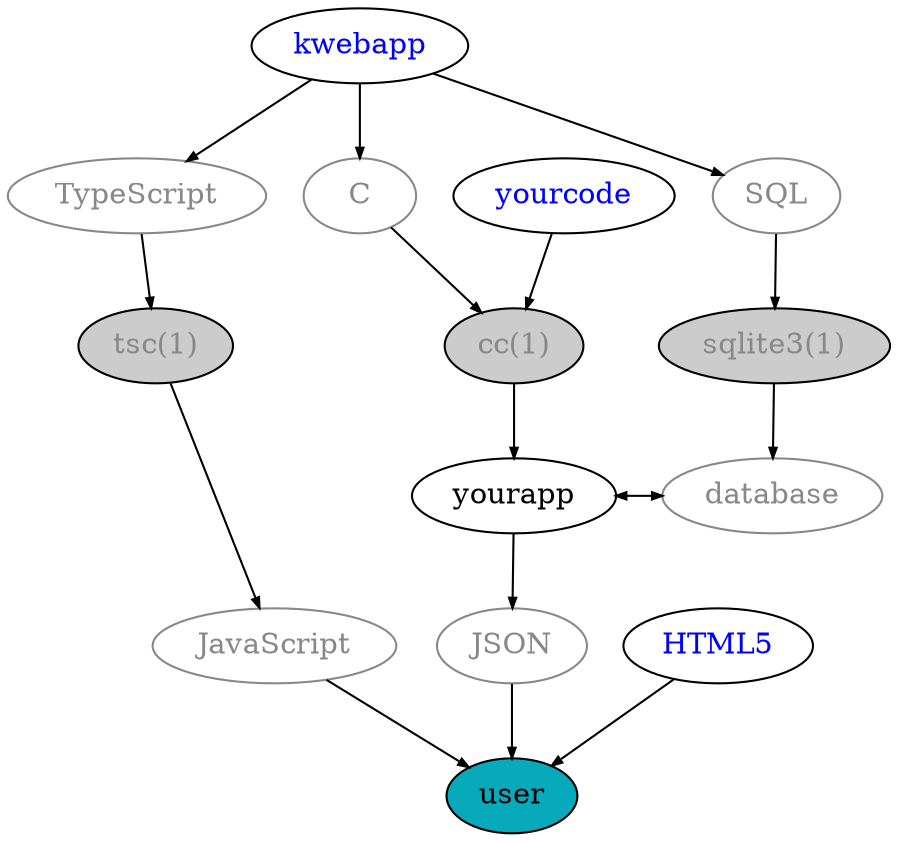 digraph {
	edge [arrowsize="0.5";];
	bgcolor="transparent";
	splines=false;

	{ rank=source; kwebapp[fontcolor="blue"]; }

	{ rank=same; 
	  c[label="C", fontcolor="#888888", color="#888888"]; 
	  yourcode[fontcolor="blue"];
	  ts[label="TypeScript", fontcolor="#888888", color="#888888"]; 
	  sql[label="SQL", fontcolor="#888888", color="#888888"]; }
	{ rank=same; 
	  tsc[label="tsc(1)", style="filled", fillcolor="#cccccc", fontcolor="#888888"]; 
	  cc[label="cc(1)", style="filled", fillcolor="#cccccc", fontcolor="#888888"]; 
	  sqlite1[label="sqlite3(1)", style="filled", fillcolor="#cccccc", fontcolor="#888888"]; }

	{ rank=same; 
	  yourapp;
	  db[label="database", fontcolor="#888888", color="#888888"]; }

	{ rank=same; 
	  js[label="JavaScript", fontcolor="#888888", color="#888888"]; 
	  html5[label="HTML5", fontcolor="blue"]; 
	  json[label="JSON", fontcolor="#888888", color="#888888"]; }

	{ rank=sink; user[style="filled", fillcolor="#07aabb"]; }

	kwebapp -> sql;
	sql -> sqlite1;
	sqlite1 -> db;
	yourapp -> json;
	yourapp -> db[dir="both"];

	c -> cc;
	yourcode -> cc;
	cc -> yourapp;

	kwebapp -> c;
	kwebapp -> ts;
	html5 -> user;
	js -> user;
	json -> user;
	ts -> tsc -> js;

}
